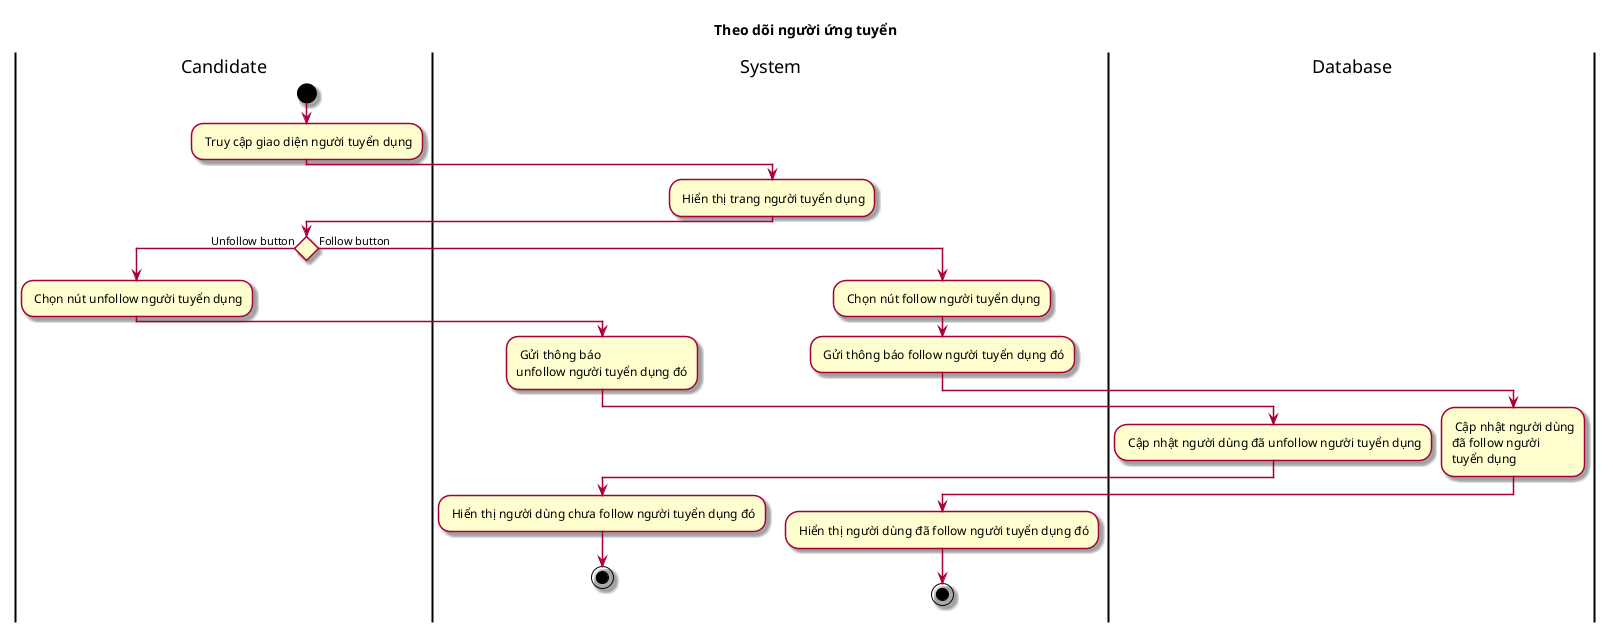 @startuml ActTheoDoiCongTyTuyenDung

skin rose
title Theo dõi người ứng tuyển

|Candidate|
start
: Truy cập giao diện người tuyển dụng;
|System|
: Hiển thị trang người tuyển dụng;
|Candidate|
if () then (Unfollow button)
: Chọn nút unfollow người tuyển dụng;
|System|
: Gửi thông báo\nunfollow người tuyển dụng đó;
|Database|
: Cập nhật người dùng đã unfollow người tuyển dụng;
|System|
: Hiển thị người dùng chưa follow người tuyển dụng đó; 
stop
else (Follow button)
: Chọn nút follow người tuyển dụng;
|System|
: Gửi thông báo follow người tuyển dụng đó;
|Database|
: Cập nhật người dùng\nđã follow người\ntuyển dụng;
|System|
: Hiển thị người dùng đã follow người tuyển dụng đó; 
stop
@enduml
